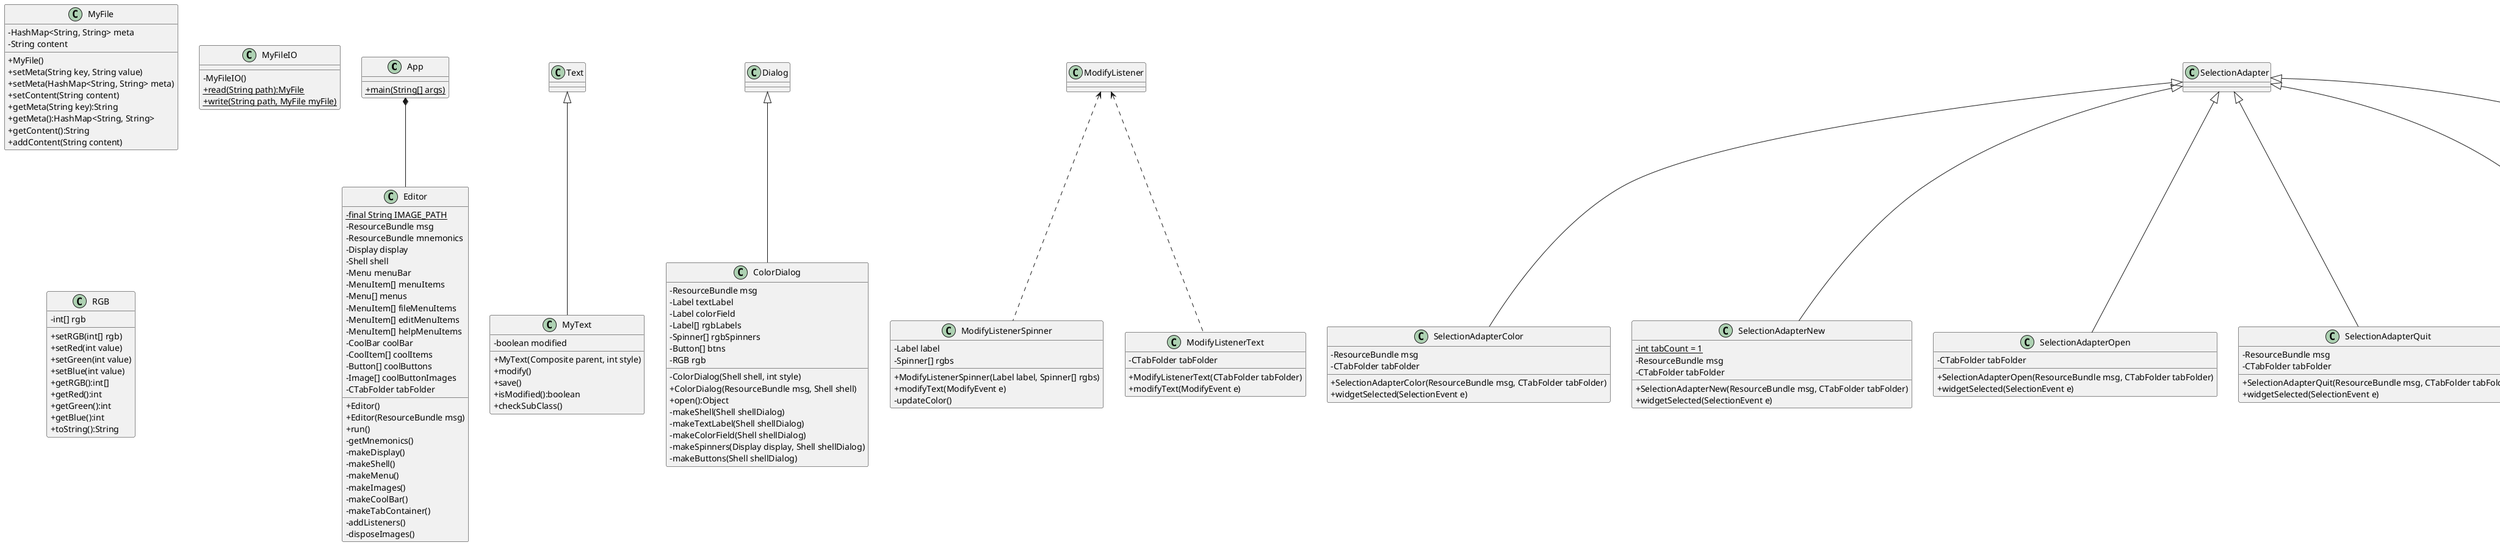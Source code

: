 @startuml
skinparam classAttributeIconSize 0

class App {
    +{static} main(String[] args)
}
class Editor {
    -{static} final String IMAGE_PATH
    -ResourceBundle msg
    -ResourceBundle mnemonics
    -Display display
    -Shell shell
    -Menu menuBar
    -MenuItem[] menuItems
    -Menu[] menus
    -MenuItem[] fileMenuItems
    -MenuItem[] editMenuItems
    -MenuItem[] helpMenuItems
    -CoolBar coolBar
    -CoolItem[] coolItems
    -Button[] coolButtons
    -Image[] coolButtonImages
    -CTabFolder tabFolder

    +Editor()
    +Editor(ResourceBundle msg)
    +run()
    -getMnemonics()
    -makeDisplay()
    -makeShell()
    -makeMenu()
    -makeImages()
    -makeCoolBar()
    -makeTabContainer()
    -addListeners()
    -disposeImages()
}
class MyFile {
    -HashMap<String, String> meta
    -String content
    +MyFile()
    +setMeta(String key, String value)
    +setMeta(HashMap<String, String> meta)
    +setContent(String content)
    +getMeta(String key):String
    +getMeta():HashMap<String, String>
    +getContent():String
    +addContent(String content)
}
class MyFileIO {
    -MyFileIO()
    +{static} read(String path):MyFile
    +{static} write(String path, MyFile myFile)
}
class MyText {
    -boolean modified
    +MyText(Composite parent, int style)
    +modify()
    +save()
    +isModified():boolean
    +checkSubClass()
}
class RGB {
    -int[] rgb
    +setRGB(int[] rgb)
    +setRed(int value)
    +setGreen(int value)
    +setBlue(int value)
    +getRGB():int[]
    +getRed():int
    +getGreen():int
    +getBlue():int
    +toString():String
}
class ColorDialog {
    -ResourceBundle msg
    -Label textLabel
    -Label colorField
    -Label[] rgbLabels
    -Spinner[] rgbSpinners
    -Button[] btns
    -RGB rgb
    
    -ColorDialog(Shell shell, int style)
    +ColorDialog(ResourceBundle msg, Shell shell)
    +open():Object
    -makeShell(Shell shellDialog)
    -makeTextLabel(Shell shellDialog)
    -makeColorField(Shell shellDialog)
    -makeSpinners(Display display, Shell shellDialog)
    -makeButtons(Shell shellDialog)
}
class ModifyListenerSpinner {
    -Label label
    -Spinner[] rgbs

    +ModifyListenerSpinner(Label label, Spinner[] rgbs)
    +modifyText(ModifyEvent e)
    -updateColor()
}
class ModifyListenerText {
    -CTabFolder tabFolder
    
    +ModifyListenerText(CTabFolder tabFolder)
    +modifyText(ModifyEvent e)
}
class SelectionAdapterColor {
    -ResourceBundle msg
    -CTabFolder tabFolder
    +SelectionAdapterColor(ResourceBundle msg, CTabFolder tabFolder)
    +widgetSelected(SelectionEvent e)
}
class SelectionAdapterNew {
    -{static} int tabCount = 1
    -ResourceBundle msg
    -CTabFolder tabFolder
    +SelectionAdapterNew(ResourceBundle msg, CTabFolder tabFolder)
    +widgetSelected(SelectionEvent e)
}
class SelectionAdapterOpen {
    -CTabFolder tabFolder
    +SelectionAdapterOpen(ResourceBundle msg, CTabFolder tabFolder)
    +widgetSelected(SelectionEvent e)
}
class SelectionAdapterQuit {
    -ResourceBundle msg
    -CTabFolder tabFolder
    +SelectionAdapterQuit(ResourceBundle msg, CTabFolder tabFolder)
    +widgetSelected(SelectionEvent e)
}
class SelectionAdapterSave {
    -CTabFolder tabFolder
    +SelectionAdapterSave(CTabFolder tabFolder)
    +widgetSelected(SelectionEvent e)
}
class SelectionAdapterVersion {
    -ResourceBundle msg
    -CTabFolder tabFolder
    +SelectionAdapterVersion(ResourceBundle msg, CTabFolder tabFolder)
    +widgetSelected(SelectionEvent e)
}

Dialog <|-- ColorDialog
App *-- Editor
Text <|-- MyText
ListResourceBundle <|-- MnemonicBundle_de_DE
ListResourceBundle <|-- MessageBundle_de_DE
ListResourceBundle <|-- MnemonicBundle_en_US
ListResourceBundle <|-- MessageBundle_en_US
CTabFolder2Listener <|-- TabEventListener
Listener <|-- ListenerClose
SelectionAdapter <|-- SelectionAdapterColor
SelectionAdapter <|-- SelectionAdapterNew
SelectionAdapter <|-- SelectionAdapterQuit
SelectionAdapter <|-- SelectionAdapterOpen
SelectionAdapter <|-- SelectionAdapterSave
SelectionAdapter <|-- SelectionAdapterVersion
ModifyListener <.. ModifyListenerSpinner
ModifyListener <.. ModifyListenerText
@enduml

ColorDialog -- ModifyListenerSpinner
ColorDialog -- ModifyListenerText
ColorDialog -- RGB
Editor -- SelectionAdapterColor
Editor -- SelectionAdapterNew
Editor -- SelectionAdapterOpen
Editor -- SelectionAdapterSave
Editor -- SelectionAdapterQuit
Editor -- SelectionAdapterVersion
Editor -- ModifyListenerText
Editor -- TabEventListener
Editor -- ListenerClose
Editor -- MnemonicBundle_de_DE
Editor -- MnemonicBundle_en_US
Editor "1" *-- "*" MyText
MyFileIO -- MyFile
MessageBox -- SelectionAdapterVersion
MessageBox -- SelectionAdapterQuit
ModifyListenerSpinner -- RGB
SelectionAdapterColor -- RGB
SelectionAdapterSave -- MyFile
SelectionAdapterOpen -- MyFile
SelectionAdapterSave -- MyFileIO
SelectionAdapterOpen -- MyFileIO